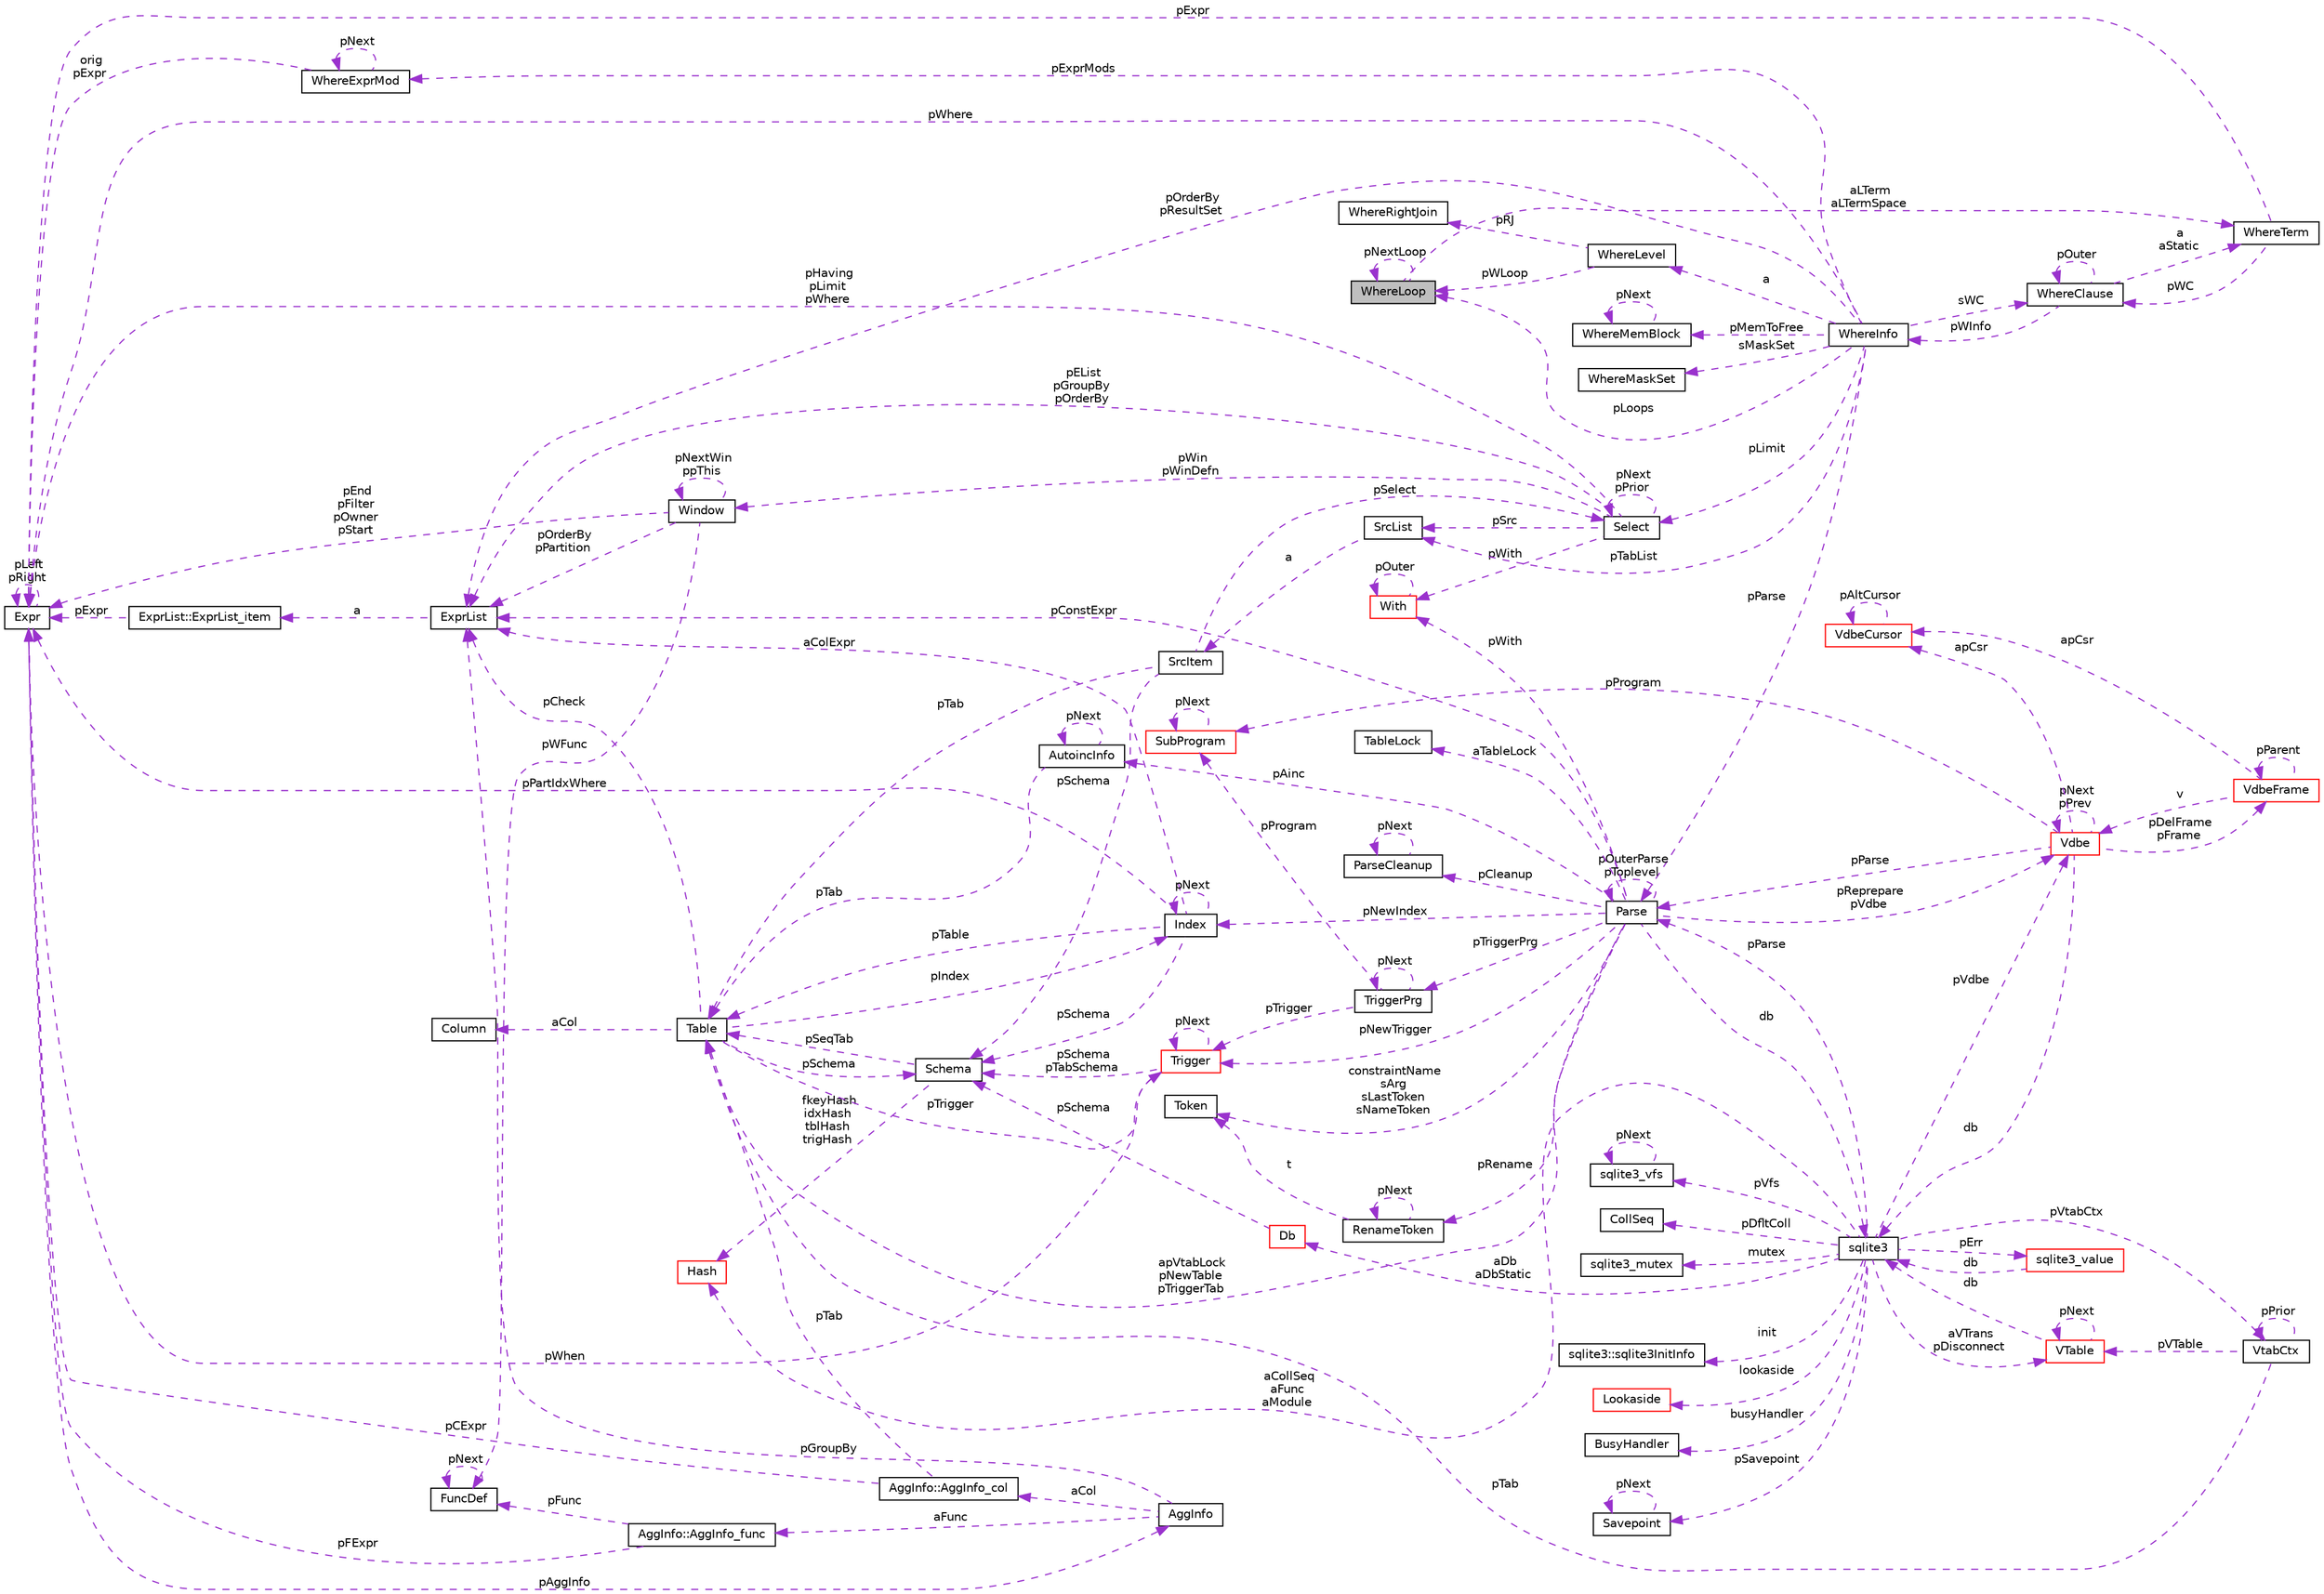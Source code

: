 digraph "WhereLoop"
{
 // LATEX_PDF_SIZE
  edge [fontname="Helvetica",fontsize="10",labelfontname="Helvetica",labelfontsize="10"];
  node [fontname="Helvetica",fontsize="10",shape=record];
  rankdir="LR";
  Node1 [label="WhereLoop",height=0.2,width=0.4,color="black", fillcolor="grey75", style="filled", fontcolor="black",tooltip=" "];
  Node2 -> Node1 [dir="back",color="darkorchid3",fontsize="10",style="dashed",label=" aLTerm\naLTermSpace" ,fontname="Helvetica"];
  Node2 [label="WhereTerm",height=0.2,width=0.4,color="black", fillcolor="white", style="filled",URL="$db/d1b/sqlite3_8c.html#da/d59/structWhereTerm",tooltip=" "];
  Node3 -> Node2 [dir="back",color="darkorchid3",fontsize="10",style="dashed",label=" pExpr" ,fontname="Helvetica"];
  Node3 [label="Expr",height=0.2,width=0.4,color="black", fillcolor="white", style="filled",URL="$db/d1b/sqlite3_8c.html#d4/dfb/structExpr",tooltip=" "];
  Node3 -> Node3 [dir="back",color="darkorchid3",fontsize="10",style="dashed",label=" pLeft\npRight" ,fontname="Helvetica"];
  Node4 -> Node3 [dir="back",color="darkorchid3",fontsize="10",style="dashed",label=" pAggInfo" ,fontname="Helvetica"];
  Node4 [label="AggInfo",height=0.2,width=0.4,color="black", fillcolor="white", style="filled",URL="$db/d1b/sqlite3_8c.html#d2/dc8/structAggInfo",tooltip=" "];
  Node5 -> Node4 [dir="back",color="darkorchid3",fontsize="10",style="dashed",label=" pGroupBy" ,fontname="Helvetica"];
  Node5 [label="ExprList",height=0.2,width=0.4,color="black", fillcolor="white", style="filled",URL="$db/d1b/sqlite3_8c.html#d5/d5c/structExprList",tooltip=" "];
  Node6 -> Node5 [dir="back",color="darkorchid3",fontsize="10",style="dashed",label=" a" ,fontname="Helvetica"];
  Node6 [label="ExprList::ExprList_item",height=0.2,width=0.4,color="black", fillcolor="white", style="filled",URL="$db/d1b/sqlite3_8c.html#d8/dae/structExprList_1_1ExprList__item",tooltip=" "];
  Node3 -> Node6 [dir="back",color="darkorchid3",fontsize="10",style="dashed",label=" pExpr" ,fontname="Helvetica"];
  Node7 -> Node4 [dir="back",color="darkorchid3",fontsize="10",style="dashed",label=" aCol" ,fontname="Helvetica"];
  Node7 [label="AggInfo::AggInfo_col",height=0.2,width=0.4,color="black", fillcolor="white", style="filled",URL="$db/d1b/sqlite3_8c.html#d6/d3a/structAggInfo_1_1AggInfo__col",tooltip=" "];
  Node8 -> Node7 [dir="back",color="darkorchid3",fontsize="10",style="dashed",label=" pTab" ,fontname="Helvetica"];
  Node8 [label="Table",height=0.2,width=0.4,color="black", fillcolor="white", style="filled",URL="$db/d1b/sqlite3_8c.html#dc/dcb/structTable",tooltip=" "];
  Node9 -> Node8 [dir="back",color="darkorchid3",fontsize="10",style="dashed",label=" aCol" ,fontname="Helvetica"];
  Node9 [label="Column",height=0.2,width=0.4,color="black", fillcolor="white", style="filled",URL="$db/d1b/sqlite3_8c.html#dc/dc1/structColumn",tooltip=" "];
  Node10 -> Node8 [dir="back",color="darkorchid3",fontsize="10",style="dashed",label=" pIndex" ,fontname="Helvetica"];
  Node10 [label="Index",height=0.2,width=0.4,color="black", fillcolor="white", style="filled",URL="$db/d1b/sqlite3_8c.html#df/d86/structIndex",tooltip=" "];
  Node8 -> Node10 [dir="back",color="darkorchid3",fontsize="10",style="dashed",label=" pTable" ,fontname="Helvetica"];
  Node10 -> Node10 [dir="back",color="darkorchid3",fontsize="10",style="dashed",label=" pNext" ,fontname="Helvetica"];
  Node11 -> Node10 [dir="back",color="darkorchid3",fontsize="10",style="dashed",label=" pSchema" ,fontname="Helvetica"];
  Node11 [label="Schema",height=0.2,width=0.4,color="black", fillcolor="white", style="filled",URL="$db/d1b/sqlite3_8c.html#d8/db0/structSchema",tooltip=" "];
  Node12 -> Node11 [dir="back",color="darkorchid3",fontsize="10",style="dashed",label=" fkeyHash\nidxHash\ntblHash\ntrigHash" ,fontname="Helvetica"];
  Node12 [label="Hash",height=0.2,width=0.4,color="red", fillcolor="white", style="filled",URL="$db/d1b/sqlite3_8c.html#d1/dbe/structHash",tooltip=" "];
  Node8 -> Node11 [dir="back",color="darkorchid3",fontsize="10",style="dashed",label=" pSeqTab" ,fontname="Helvetica"];
  Node3 -> Node10 [dir="back",color="darkorchid3",fontsize="10",style="dashed",label=" pPartIdxWhere" ,fontname="Helvetica"];
  Node5 -> Node10 [dir="back",color="darkorchid3",fontsize="10",style="dashed",label=" aColExpr" ,fontname="Helvetica"];
  Node5 -> Node8 [dir="back",color="darkorchid3",fontsize="10",style="dashed",label=" pCheck" ,fontname="Helvetica"];
  Node15 -> Node8 [dir="back",color="darkorchid3",fontsize="10",style="dashed",label=" pTrigger" ,fontname="Helvetica"];
  Node15 [label="Trigger",height=0.2,width=0.4,color="red", fillcolor="white", style="filled",URL="$db/d1b/sqlite3_8c.html#dc/d15/structTrigger",tooltip=" "];
  Node3 -> Node15 [dir="back",color="darkorchid3",fontsize="10",style="dashed",label=" pWhen" ,fontname="Helvetica"];
  Node11 -> Node15 [dir="back",color="darkorchid3",fontsize="10",style="dashed",label=" pSchema\npTabSchema" ,fontname="Helvetica"];
  Node15 -> Node15 [dir="back",color="darkorchid3",fontsize="10",style="dashed",label=" pNext" ,fontname="Helvetica"];
  Node11 -> Node8 [dir="back",color="darkorchid3",fontsize="10",style="dashed",label=" pSchema" ,fontname="Helvetica"];
  Node3 -> Node7 [dir="back",color="darkorchid3",fontsize="10",style="dashed",label=" pCExpr" ,fontname="Helvetica"];
  Node28 -> Node4 [dir="back",color="darkorchid3",fontsize="10",style="dashed",label=" aFunc" ,fontname="Helvetica"];
  Node28 [label="AggInfo::AggInfo_func",height=0.2,width=0.4,color="black", fillcolor="white", style="filled",URL="$db/d1b/sqlite3_8c.html#d3/d2e/structAggInfo_1_1AggInfo__func",tooltip=" "];
  Node3 -> Node28 [dir="back",color="darkorchid3",fontsize="10",style="dashed",label=" pFExpr" ,fontname="Helvetica"];
  Node26 -> Node28 [dir="back",color="darkorchid3",fontsize="10",style="dashed",label=" pFunc" ,fontname="Helvetica"];
  Node26 [label="FuncDef",height=0.2,width=0.4,color="black", fillcolor="white", style="filled",URL="$d1/d3a/structFuncDef.html",tooltip=" "];
  Node26 -> Node26 [dir="back",color="darkorchid3",fontsize="10",style="dashed",label=" pNext" ,fontname="Helvetica"];
  Node29 -> Node2 [dir="back",color="darkorchid3",fontsize="10",style="dashed",label=" pWC" ,fontname="Helvetica"];
  Node29 [label="WhereClause",height=0.2,width=0.4,color="black", fillcolor="white", style="filled",URL="$db/d1b/sqlite3_8c.html#da/d54/structWhereClause",tooltip=" "];
  Node30 -> Node29 [dir="back",color="darkorchid3",fontsize="10",style="dashed",label=" pWInfo" ,fontname="Helvetica"];
  Node30 [label="WhereInfo",height=0.2,width=0.4,color="black", fillcolor="white", style="filled",URL="$db/d1b/sqlite3_8c.html#d9/d37/structWhereInfo",tooltip=" "];
  Node31 -> Node30 [dir="back",color="darkorchid3",fontsize="10",style="dashed",label=" pParse" ,fontname="Helvetica"];
  Node31 [label="Parse",height=0.2,width=0.4,color="black", fillcolor="white", style="filled",URL="$db/d1b/sqlite3_8c.html#db/dbb/structParse",tooltip=" "];
  Node32 -> Node31 [dir="back",color="darkorchid3",fontsize="10",style="dashed",label=" db" ,fontname="Helvetica"];
  Node32 [label="sqlite3",height=0.2,width=0.4,color="black", fillcolor="white", style="filled",URL="$d9/dcd/structsqlite3.html",tooltip=" "];
  Node33 -> Node32 [dir="back",color="darkorchid3",fontsize="10",style="dashed",label=" pVfs" ,fontname="Helvetica"];
  Node33 [label="sqlite3_vfs",height=0.2,width=0.4,color="black", fillcolor="white", style="filled",URL="$d3/d36/structsqlite3__vfs.html",tooltip=" "];
  Node33 -> Node33 [dir="back",color="darkorchid3",fontsize="10",style="dashed",label=" pNext" ,fontname="Helvetica"];
  Node34 -> Node32 [dir="back",color="darkorchid3",fontsize="10",style="dashed",label=" pVdbe" ,fontname="Helvetica"];
  Node34 [label="Vdbe",height=0.2,width=0.4,color="red", fillcolor="white", style="filled",URL="$db/d1b/sqlite3_8c.html#de/d53/structVdbe",tooltip=" "];
  Node32 -> Node34 [dir="back",color="darkorchid3",fontsize="10",style="dashed",label=" db" ,fontname="Helvetica"];
  Node34 -> Node34 [dir="back",color="darkorchid3",fontsize="10",style="dashed",label=" pNext\npPrev" ,fontname="Helvetica"];
  Node31 -> Node34 [dir="back",color="darkorchid3",fontsize="10",style="dashed",label=" pParse" ,fontname="Helvetica"];
  Node35 -> Node34 [dir="back",color="darkorchid3",fontsize="10",style="dashed",label=" apCsr" ,fontname="Helvetica"];
  Node35 [label="VdbeCursor",height=0.2,width=0.4,color="red", fillcolor="white", style="filled",URL="$db/d1b/sqlite3_8c.html#d0/dd5/structVdbeCursor",tooltip=" "];
  Node35 -> Node35 [dir="back",color="darkorchid3",fontsize="10",style="dashed",label=" pAltCursor" ,fontname="Helvetica"];
  Node38 -> Node34 [dir="back",color="darkorchid3",fontsize="10",style="dashed",label=" pDelFrame\npFrame" ,fontname="Helvetica"];
  Node38 [label="VdbeFrame",height=0.2,width=0.4,color="red", fillcolor="white", style="filled",URL="$db/d1b/sqlite3_8c.html#df/db1/structVdbeFrame",tooltip=" "];
  Node34 -> Node38 [dir="back",color="darkorchid3",fontsize="10",style="dashed",label=" v" ,fontname="Helvetica"];
  Node38 -> Node38 [dir="back",color="darkorchid3",fontsize="10",style="dashed",label=" pParent" ,fontname="Helvetica"];
  Node35 -> Node38 [dir="back",color="darkorchid3",fontsize="10",style="dashed",label=" apCsr" ,fontname="Helvetica"];
  Node40 -> Node34 [dir="back",color="darkorchid3",fontsize="10",style="dashed",label=" pProgram" ,fontname="Helvetica"];
  Node40 [label="SubProgram",height=0.2,width=0.4,color="red", fillcolor="white", style="filled",URL="$db/d1b/sqlite3_8c.html#de/d7a/structSubProgram",tooltip=" "];
  Node40 -> Node40 [dir="back",color="darkorchid3",fontsize="10",style="dashed",label=" pNext" ,fontname="Helvetica"];
  Node37 -> Node32 [dir="back",color="darkorchid3",fontsize="10",style="dashed",label=" pDfltColl" ,fontname="Helvetica"];
  Node37 [label="CollSeq",height=0.2,width=0.4,color="black", fillcolor="white", style="filled",URL="$d1/d4e/structCollSeq.html",tooltip=" "];
  Node50 -> Node32 [dir="back",color="darkorchid3",fontsize="10",style="dashed",label=" mutex" ,fontname="Helvetica"];
  Node50 [label="sqlite3_mutex",height=0.2,width=0.4,color="black", fillcolor="white", style="filled",URL="$db/d1b/sqlite3_8c.html#d5/d3c/structsqlite3__mutex",tooltip=" "];
  Node51 -> Node32 [dir="back",color="darkorchid3",fontsize="10",style="dashed",label=" aDb\naDbStatic" ,fontname="Helvetica"];
  Node51 [label="Db",height=0.2,width=0.4,color="red", fillcolor="white", style="filled",URL="$db/d1b/sqlite3_8c.html#d2/d6b/structDb",tooltip=" "];
  Node11 -> Node51 [dir="back",color="darkorchid3",fontsize="10",style="dashed",label=" pSchema" ,fontname="Helvetica"];
  Node69 -> Node32 [dir="back",color="darkorchid3",fontsize="10",style="dashed",label=" init" ,fontname="Helvetica"];
  Node69 [label="sqlite3::sqlite3InitInfo",height=0.2,width=0.4,color="black", fillcolor="white", style="filled",URL="$d9/dcd/structsqlite3.html#df/d52/structsqlite3_1_1sqlite3InitInfo",tooltip=" "];
  Node31 -> Node32 [dir="back",color="darkorchid3",fontsize="10",style="dashed",label=" pParse" ,fontname="Helvetica"];
  Node44 -> Node32 [dir="back",color="darkorchid3",fontsize="10",style="dashed",label=" pErr" ,fontname="Helvetica"];
  Node44 [label="sqlite3_value",height=0.2,width=0.4,color="red", fillcolor="white", style="filled",URL="$d0/d9c/structsqlite3__value.html",tooltip=" "];
  Node32 -> Node44 [dir="back",color="darkorchid3",fontsize="10",style="dashed",label=" db" ,fontname="Helvetica"];
  Node70 -> Node32 [dir="back",color="darkorchid3",fontsize="10",style="dashed",label=" lookaside" ,fontname="Helvetica"];
  Node70 [label="Lookaside",height=0.2,width=0.4,color="red", fillcolor="white", style="filled",URL="$db/d1b/sqlite3_8c.html#d9/d54/structLookaside",tooltip=" "];
  Node12 -> Node32 [dir="back",color="darkorchid3",fontsize="10",style="dashed",label=" aCollSeq\naFunc\naModule" ,fontname="Helvetica"];
  Node72 -> Node32 [dir="back",color="darkorchid3",fontsize="10",style="dashed",label=" pVtabCtx" ,fontname="Helvetica"];
  Node72 [label="VtabCtx",height=0.2,width=0.4,color="black", fillcolor="white", style="filled",URL="$db/d1b/sqlite3_8c.html#d3/d4f/structVtabCtx",tooltip=" "];
  Node46 -> Node72 [dir="back",color="darkorchid3",fontsize="10",style="dashed",label=" pVTable" ,fontname="Helvetica"];
  Node46 [label="VTable",height=0.2,width=0.4,color="red", fillcolor="white", style="filled",URL="$db/d1b/sqlite3_8c.html#d9/dde/structVTable",tooltip=" "];
  Node32 -> Node46 [dir="back",color="darkorchid3",fontsize="10",style="dashed",label=" db" ,fontname="Helvetica"];
  Node46 -> Node46 [dir="back",color="darkorchid3",fontsize="10",style="dashed",label=" pNext" ,fontname="Helvetica"];
  Node8 -> Node72 [dir="back",color="darkorchid3",fontsize="10",style="dashed",label=" pTab" ,fontname="Helvetica"];
  Node72 -> Node72 [dir="back",color="darkorchid3",fontsize="10",style="dashed",label=" pPrior" ,fontname="Helvetica"];
  Node46 -> Node32 [dir="back",color="darkorchid3",fontsize="10",style="dashed",label=" aVTrans\npDisconnect" ,fontname="Helvetica"];
  Node73 -> Node32 [dir="back",color="darkorchid3",fontsize="10",style="dashed",label=" busyHandler" ,fontname="Helvetica"];
  Node73 [label="BusyHandler",height=0.2,width=0.4,color="black", fillcolor="white", style="filled",URL="$dc/d2e/structBusyHandler.html",tooltip=" "];
  Node74 -> Node32 [dir="back",color="darkorchid3",fontsize="10",style="dashed",label=" pSavepoint" ,fontname="Helvetica"];
  Node74 [label="Savepoint",height=0.2,width=0.4,color="black", fillcolor="white", style="filled",URL="$db/d1b/sqlite3_8c.html#d3/d2f/structSavepoint",tooltip=" "];
  Node74 -> Node74 [dir="back",color="darkorchid3",fontsize="10",style="dashed",label=" pNext" ,fontname="Helvetica"];
  Node34 -> Node31 [dir="back",color="darkorchid3",fontsize="10",style="dashed",label=" pReprepare\npVdbe" ,fontname="Helvetica"];
  Node5 -> Node31 [dir="back",color="darkorchid3",fontsize="10",style="dashed",label=" pConstExpr" ,fontname="Helvetica"];
  Node75 -> Node31 [dir="back",color="darkorchid3",fontsize="10",style="dashed",label=" constraintName\nsArg\nsLastToken\nsNameToken" ,fontname="Helvetica"];
  Node75 [label="Token",height=0.2,width=0.4,color="black", fillcolor="white", style="filled",URL="$db/d1b/sqlite3_8c.html#df/dcd/structToken",tooltip=" "];
  Node76 -> Node31 [dir="back",color="darkorchid3",fontsize="10",style="dashed",label=" aTableLock" ,fontname="Helvetica"];
  Node76 [label="TableLock",height=0.2,width=0.4,color="black", fillcolor="white", style="filled",URL="$db/d1b/sqlite3_8c.html#d1/d79/structTableLock",tooltip=" "];
  Node77 -> Node31 [dir="back",color="darkorchid3",fontsize="10",style="dashed",label=" pAinc" ,fontname="Helvetica"];
  Node77 [label="AutoincInfo",height=0.2,width=0.4,color="black", fillcolor="white", style="filled",URL="$db/d1b/sqlite3_8c.html#db/d7b/structAutoincInfo",tooltip=" "];
  Node77 -> Node77 [dir="back",color="darkorchid3",fontsize="10",style="dashed",label=" pNext" ,fontname="Helvetica"];
  Node8 -> Node77 [dir="back",color="darkorchid3",fontsize="10",style="dashed",label=" pTab" ,fontname="Helvetica"];
  Node31 -> Node31 [dir="back",color="darkorchid3",fontsize="10",style="dashed",label=" pOuterParse\npToplevel" ,fontname="Helvetica"];
  Node8 -> Node31 [dir="back",color="darkorchid3",fontsize="10",style="dashed",label=" apVtabLock\npNewTable\npTriggerTab" ,fontname="Helvetica"];
  Node78 -> Node31 [dir="back",color="darkorchid3",fontsize="10",style="dashed",label=" pTriggerPrg" ,fontname="Helvetica"];
  Node78 [label="TriggerPrg",height=0.2,width=0.4,color="black", fillcolor="white", style="filled",URL="$db/d1b/sqlite3_8c.html#d9/d62/structTriggerPrg",tooltip=" "];
  Node15 -> Node78 [dir="back",color="darkorchid3",fontsize="10",style="dashed",label=" pTrigger" ,fontname="Helvetica"];
  Node78 -> Node78 [dir="back",color="darkorchid3",fontsize="10",style="dashed",label=" pNext" ,fontname="Helvetica"];
  Node40 -> Node78 [dir="back",color="darkorchid3",fontsize="10",style="dashed",label=" pProgram" ,fontname="Helvetica"];
  Node79 -> Node31 [dir="back",color="darkorchid3",fontsize="10",style="dashed",label=" pCleanup" ,fontname="Helvetica"];
  Node79 [label="ParseCleanup",height=0.2,width=0.4,color="black", fillcolor="white", style="filled",URL="$de/d52/structParseCleanup.html",tooltip=" "];
  Node79 -> Node79 [dir="back",color="darkorchid3",fontsize="10",style="dashed",label=" pNext" ,fontname="Helvetica"];
  Node10 -> Node31 [dir="back",color="darkorchid3",fontsize="10",style="dashed",label=" pNewIndex" ,fontname="Helvetica"];
  Node15 -> Node31 [dir="back",color="darkorchid3",fontsize="10",style="dashed",label=" pNewTrigger" ,fontname="Helvetica"];
  Node22 -> Node31 [dir="back",color="darkorchid3",fontsize="10",style="dashed",label=" pWith" ,fontname="Helvetica"];
  Node22 [label="With",height=0.2,width=0.4,color="red", fillcolor="white", style="filled",URL="$db/d1b/sqlite3_8c.html#df/d70/structWith",tooltip=" "];
  Node22 -> Node22 [dir="back",color="darkorchid3",fontsize="10",style="dashed",label=" pOuter" ,fontname="Helvetica"];
  Node80 -> Node31 [dir="back",color="darkorchid3",fontsize="10",style="dashed",label=" pRename" ,fontname="Helvetica"];
  Node80 [label="RenameToken",height=0.2,width=0.4,color="black", fillcolor="white", style="filled",URL="$db/d1b/sqlite3_8c.html#d7/db5/structRenameToken",tooltip=" "];
  Node75 -> Node80 [dir="back",color="darkorchid3",fontsize="10",style="dashed",label=" t" ,fontname="Helvetica"];
  Node80 -> Node80 [dir="back",color="darkorchid3",fontsize="10",style="dashed",label=" pNext" ,fontname="Helvetica"];
  Node20 -> Node30 [dir="back",color="darkorchid3",fontsize="10",style="dashed",label=" pTabList" ,fontname="Helvetica"];
  Node20 [label="SrcList",height=0.2,width=0.4,color="black", fillcolor="white", style="filled",URL="$db/d1b/sqlite3_8c.html#de/deb/structSrcList",tooltip=" "];
  Node21 -> Node20 [dir="back",color="darkorchid3",fontsize="10",style="dashed",label=" a" ,fontname="Helvetica"];
  Node21 [label="SrcItem",height=0.2,width=0.4,color="black", fillcolor="white", style="filled",URL="$db/d1b/sqlite3_8c.html#d0/d26/structSrcItem",tooltip=" "];
  Node11 -> Node21 [dir="back",color="darkorchid3",fontsize="10",style="dashed",label=" pSchema" ,fontname="Helvetica"];
  Node8 -> Node21 [dir="back",color="darkorchid3",fontsize="10",style="dashed",label=" pTab" ,fontname="Helvetica"];
  Node19 -> Node21 [dir="back",color="darkorchid3",fontsize="10",style="dashed",label=" pSelect" ,fontname="Helvetica"];
  Node19 [label="Select",height=0.2,width=0.4,color="black", fillcolor="white", style="filled",URL="$db/d1b/sqlite3_8c.html#dd/d39/structSelect",tooltip=" "];
  Node5 -> Node19 [dir="back",color="darkorchid3",fontsize="10",style="dashed",label=" pEList\npGroupBy\npOrderBy" ,fontname="Helvetica"];
  Node20 -> Node19 [dir="back",color="darkorchid3",fontsize="10",style="dashed",label=" pSrc" ,fontname="Helvetica"];
  Node3 -> Node19 [dir="back",color="darkorchid3",fontsize="10",style="dashed",label=" pHaving\npLimit\npWhere" ,fontname="Helvetica"];
  Node19 -> Node19 [dir="back",color="darkorchid3",fontsize="10",style="dashed",label=" pNext\npPrior" ,fontname="Helvetica"];
  Node22 -> Node19 [dir="back",color="darkorchid3",fontsize="10",style="dashed",label=" pWith" ,fontname="Helvetica"];
  Node25 -> Node19 [dir="back",color="darkorchid3",fontsize="10",style="dashed",label=" pWin\npWinDefn" ,fontname="Helvetica"];
  Node25 [label="Window",height=0.2,width=0.4,color="black", fillcolor="white", style="filled",URL="$db/d1b/sqlite3_8c.html#d6/d08/structWindow",tooltip=" "];
  Node5 -> Node25 [dir="back",color="darkorchid3",fontsize="10",style="dashed",label=" pOrderBy\npPartition" ,fontname="Helvetica"];
  Node3 -> Node25 [dir="back",color="darkorchid3",fontsize="10",style="dashed",label=" pEnd\npFilter\npOwner\npStart" ,fontname="Helvetica"];
  Node25 -> Node25 [dir="back",color="darkorchid3",fontsize="10",style="dashed",label=" pNextWin\nppThis" ,fontname="Helvetica"];
  Node26 -> Node25 [dir="back",color="darkorchid3",fontsize="10",style="dashed",label=" pWFunc" ,fontname="Helvetica"];
  Node5 -> Node30 [dir="back",color="darkorchid3",fontsize="10",style="dashed",label=" pOrderBy\npResultSet" ,fontname="Helvetica"];
  Node3 -> Node30 [dir="back",color="darkorchid3",fontsize="10",style="dashed",label=" pWhere" ,fontname="Helvetica"];
  Node19 -> Node30 [dir="back",color="darkorchid3",fontsize="10",style="dashed",label=" pLimit" ,fontname="Helvetica"];
  Node1 -> Node30 [dir="back",color="darkorchid3",fontsize="10",style="dashed",label=" pLoops" ,fontname="Helvetica"];
  Node81 -> Node30 [dir="back",color="darkorchid3",fontsize="10",style="dashed",label=" pExprMods" ,fontname="Helvetica"];
  Node81 [label="WhereExprMod",height=0.2,width=0.4,color="black", fillcolor="white", style="filled",URL="$db/d1b/sqlite3_8c.html#de/dbe/structWhereExprMod",tooltip=" "];
  Node81 -> Node81 [dir="back",color="darkorchid3",fontsize="10",style="dashed",label=" pNext" ,fontname="Helvetica"];
  Node3 -> Node81 [dir="back",color="darkorchid3",fontsize="10",style="dashed",label=" orig\npExpr" ,fontname="Helvetica"];
  Node82 -> Node30 [dir="back",color="darkorchid3",fontsize="10",style="dashed",label=" pMemToFree" ,fontname="Helvetica"];
  Node82 [label="WhereMemBlock",height=0.2,width=0.4,color="black", fillcolor="white", style="filled",URL="$db/d1b/sqlite3_8c.html#d7/df6/structWhereMemBlock",tooltip=" "];
  Node82 -> Node82 [dir="back",color="darkorchid3",fontsize="10",style="dashed",label=" pNext" ,fontname="Helvetica"];
  Node29 -> Node30 [dir="back",color="darkorchid3",fontsize="10",style="dashed",label=" sWC" ,fontname="Helvetica"];
  Node83 -> Node30 [dir="back",color="darkorchid3",fontsize="10",style="dashed",label=" sMaskSet" ,fontname="Helvetica"];
  Node83 [label="WhereMaskSet",height=0.2,width=0.4,color="black", fillcolor="white", style="filled",URL="$db/d1b/sqlite3_8c.html#d4/d2e/structWhereMaskSet",tooltip=" "];
  Node84 -> Node30 [dir="back",color="darkorchid3",fontsize="10",style="dashed",label=" a" ,fontname="Helvetica"];
  Node84 [label="WhereLevel",height=0.2,width=0.4,color="black", fillcolor="white", style="filled",URL="$db/d1b/sqlite3_8c.html#d4/dc8/structWhereLevel",tooltip=" "];
  Node85 -> Node84 [dir="back",color="darkorchid3",fontsize="10",style="dashed",label=" pRJ" ,fontname="Helvetica"];
  Node85 [label="WhereRightJoin",height=0.2,width=0.4,color="black", fillcolor="white", style="filled",URL="$db/d1b/sqlite3_8c.html#df/dd8/structWhereRightJoin",tooltip=" "];
  Node1 -> Node84 [dir="back",color="darkorchid3",fontsize="10",style="dashed",label=" pWLoop" ,fontname="Helvetica"];
  Node29 -> Node29 [dir="back",color="darkorchid3",fontsize="10",style="dashed",label=" pOuter" ,fontname="Helvetica"];
  Node2 -> Node29 [dir="back",color="darkorchid3",fontsize="10",style="dashed",label=" a\naStatic" ,fontname="Helvetica"];
  Node1 -> Node1 [dir="back",color="darkorchid3",fontsize="10",style="dashed",label=" pNextLoop" ,fontname="Helvetica"];
}
